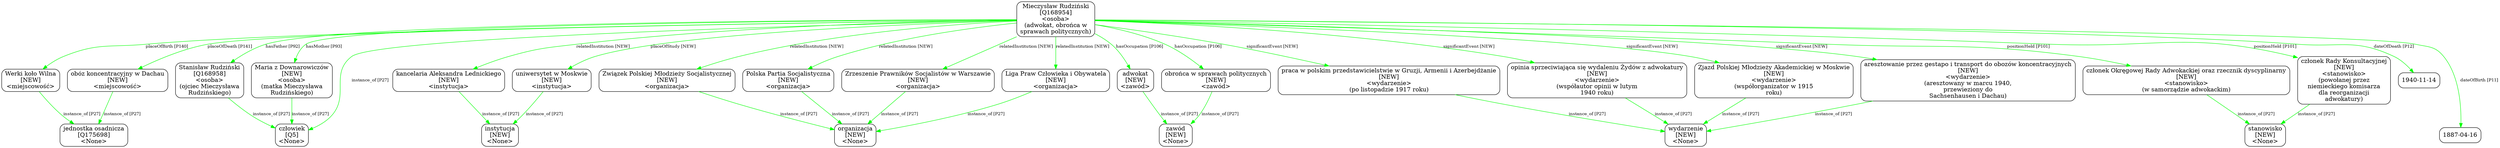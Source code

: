 digraph {
	node [shape=box,
		style=rounded
	];
	edge [fontsize=10];
	"Mieczysław Rudziński
[Q168954]
<osoba>
(adwokat, obrońca w
sprawach politycznych)"	[color=black,
		label="Mieczysław Rudziński
[Q168954]
<osoba>
(adwokat, obrońca w
sprawach politycznych)"];
	"Werki koło Wilna
[NEW]
<miejscowość>"	[color=black,
		label="Werki koło Wilna
[NEW]
<miejscowość>"];
	"Mieczysław Rudziński
[Q168954]
<osoba>
(adwokat, obrońca w
sprawach politycznych)" -> "Werki koło Wilna
[NEW]
<miejscowość>"	[color=green,
		label="placeOfBirth [P140]"];
	"obóz koncentracyjny w Dachau
[NEW]
<miejscowość>"	[color=black,
		label="obóz koncentracyjny w Dachau
[NEW]
<miejscowość>"];
	"Mieczysław Rudziński
[Q168954]
<osoba>
(adwokat, obrońca w
sprawach politycznych)" -> "obóz koncentracyjny w Dachau
[NEW]
<miejscowość>"	[color=green,
		label="placeOfDeath [P141]"];
	"Stanisław Rudziński
[Q168958]
<osoba>
(ojciec Mieczysława
Rudzińskiego)"	[color=black,
		label="Stanisław Rudziński
[Q168958]
<osoba>
(ojciec Mieczysława
Rudzińskiego)"];
	"Mieczysław Rudziński
[Q168954]
<osoba>
(adwokat, obrońca w
sprawach politycznych)" -> "Stanisław Rudziński
[Q168958]
<osoba>
(ojciec Mieczysława
Rudzińskiego)"	[color=green,
		label="hasFather [P92]"];
	"Maria z Downarowiczów
[NEW]
<osoba>
(matka Mieczysława
Rudzińskiego)"	[color=black,
		label="Maria z Downarowiczów
[NEW]
<osoba>
(matka Mieczysława
Rudzińskiego)"];
	"Mieczysław Rudziński
[Q168954]
<osoba>
(adwokat, obrońca w
sprawach politycznych)" -> "Maria z Downarowiczów
[NEW]
<osoba>
(matka Mieczysława
Rudzińskiego)"	[color=green,
		label="hasMother [P93]"];
	"uniwersytet w Moskwie
[NEW]
<instytucja>"	[color=black,
		label="uniwersytet w Moskwie
[NEW]
<instytucja>"];
	"Mieczysław Rudziński
[Q168954]
<osoba>
(adwokat, obrońca w
sprawach politycznych)" -> "uniwersytet w Moskwie
[NEW]
<instytucja>"	[color=green,
		label="placeOfStudy [NEW]"];
	"Związek Polskiej Młodzieży Socjalistycznej
[NEW]
<organizacja>"	[color=black,
		label="Związek Polskiej Młodzieży Socjalistycznej
[NEW]
<organizacja>"];
	"Mieczysław Rudziński
[Q168954]
<osoba>
(adwokat, obrońca w
sprawach politycznych)" -> "Związek Polskiej Młodzieży Socjalistycznej
[NEW]
<organizacja>"	[color=green,
		label="relatedInstitution [NEW]"];
	"kancelaria Aleksandra Lednickiego
[NEW]
<instytucja>"	[color=black,
		label="kancelaria Aleksandra Lednickiego
[NEW]
<instytucja>"];
	"Mieczysław Rudziński
[Q168954]
<osoba>
(adwokat, obrońca w
sprawach politycznych)" -> "kancelaria Aleksandra Lednickiego
[NEW]
<instytucja>"	[color=green,
		label="relatedInstitution [NEW]"];
	"Polska Partia Socjalistyczna
[NEW]
<organizacja>"	[color=black,
		label="Polska Partia Socjalistyczna
[NEW]
<organizacja>"];
	"Mieczysław Rudziński
[Q168954]
<osoba>
(adwokat, obrońca w
sprawach politycznych)" -> "Polska Partia Socjalistyczna
[NEW]
<organizacja>"	[color=green,
		label="relatedInstitution [NEW]"];
	"Zrzeszenie Prawników Socjalistów w Warszawie
[NEW]
<organizacja>"	[color=black,
		label="Zrzeszenie Prawników Socjalistów w Warszawie
[NEW]
<organizacja>"];
	"Mieczysław Rudziński
[Q168954]
<osoba>
(adwokat, obrońca w
sprawach politycznych)" -> "Zrzeszenie Prawników Socjalistów w Warszawie
[NEW]
<organizacja>"	[color=green,
		label="relatedInstitution [NEW]"];
	"Liga Praw Człowieka i Obywatela
[NEW]
<organizacja>"	[color=black,
		label="Liga Praw Człowieka i Obywatela
[NEW]
<organizacja>"];
	"Mieczysław Rudziński
[Q168954]
<osoba>
(adwokat, obrońca w
sprawach politycznych)" -> "Liga Praw Człowieka i Obywatela
[NEW]
<organizacja>"	[color=green,
		label="relatedInstitution [NEW]"];
	"adwokat
[NEW]
<zawód>"	[color=black,
		label="adwokat
[NEW]
<zawód>"];
	"Mieczysław Rudziński
[Q168954]
<osoba>
(adwokat, obrońca w
sprawach politycznych)" -> "adwokat
[NEW]
<zawód>"	[color=green,
		label="hasOccupation [P106]"];
	"obrońca w sprawach politycznych
[NEW]
<zawód>"	[color=black,
		label="obrońca w sprawach politycznych
[NEW]
<zawód>"];
	"Mieczysław Rudziński
[Q168954]
<osoba>
(adwokat, obrońca w
sprawach politycznych)" -> "obrońca w sprawach politycznych
[NEW]
<zawód>"	[color=green,
		label="hasOccupation [P106]"];
	"Zjazd Polskiej Młodzieży Akademickiej w Moskwie
[NEW]
<wydarzenie>
(współorganizator w 1915
roku)"	[color=black,
		label="Zjazd Polskiej Młodzieży Akademickiej w Moskwie
[NEW]
<wydarzenie>
(współorganizator w 1915
roku)"];
	"Mieczysław Rudziński
[Q168954]
<osoba>
(adwokat, obrońca w
sprawach politycznych)" -> "Zjazd Polskiej Młodzieży Akademickiej w Moskwie
[NEW]
<wydarzenie>
(współorganizator w 1915
roku)"	[color=green,
		label="significantEvent [NEW]"];
	"praca w polskim przedstawicielstwie w Gruzji, Armenii i Azerbejdżanie
[NEW]
<wydarzenie>
(po listopadzie 1917 roku)"	[color=black,
		label="praca w polskim przedstawicielstwie w Gruzji, Armenii i Azerbejdżanie
[NEW]
<wydarzenie>
(po listopadzie 1917 roku)"];
	"Mieczysław Rudziński
[Q168954]
<osoba>
(adwokat, obrońca w
sprawach politycznych)" -> "praca w polskim przedstawicielstwie w Gruzji, Armenii i Azerbejdżanie
[NEW]
<wydarzenie>
(po listopadzie 1917 roku)"	[color=green,
		label="significantEvent [NEW]"];
	"członek Okręgowej Rady Adwokackiej oraz rzecznik dyscyplinarny
[NEW]
<stanowisko>
(w samorządzie adwokackim)"	[color=black,
		label="członek Okręgowej Rady Adwokackiej oraz rzecznik dyscyplinarny
[NEW]
<stanowisko>
(w samorządzie adwokackim)"];
	"Mieczysław Rudziński
[Q168954]
<osoba>
(adwokat, obrońca w
sprawach politycznych)" -> "członek Okręgowej Rady Adwokackiej oraz rzecznik dyscyplinarny
[NEW]
<stanowisko>
(w samorządzie adwokackim)"	[color=green,
		label="positionHeld [P101]"];
	"aresztowanie przez gestapo i transport do obozów koncentracyjnych
[NEW]
<wydarzenie>
(aresztowany w marcu 1940,
przewieziony do
\
Sachsenhausen i Dachau)"	[color=black,
		label="aresztowanie przez gestapo i transport do obozów koncentracyjnych
[NEW]
<wydarzenie>
(aresztowany w marcu 1940,
przewieziony do
\
Sachsenhausen i Dachau)"];
	"Mieczysław Rudziński
[Q168954]
<osoba>
(adwokat, obrońca w
sprawach politycznych)" -> "aresztowanie przez gestapo i transport do obozów koncentracyjnych
[NEW]
<wydarzenie>
(aresztowany w marcu 1940,
przewieziony do
\
Sachsenhausen i Dachau)"	[color=green,
		label="significantEvent [NEW]"];
	"członek Rady Konsultacyjnej
[NEW]
<stanowisko>
(powołanej przez
niemieckiego komisarza
dla reorganizacji
adwokatury)"	[color=black,
		label="członek Rady Konsultacyjnej
[NEW]
<stanowisko>
(powołanej przez
niemieckiego komisarza
dla reorganizacji
adwokatury)"];
	"Mieczysław Rudziński
[Q168954]
<osoba>
(adwokat, obrońca w
sprawach politycznych)" -> "członek Rady Konsultacyjnej
[NEW]
<stanowisko>
(powołanej przez
niemieckiego komisarza
dla reorganizacji
adwokatury)"	[color=green,
		label="positionHeld [P101]"];
	"opinia sprzeciwiająca się wydaleniu Żydów z adwokatury
[NEW]
<wydarzenie>
(współautor opinii w lutym
1940 roku)"	[color=black,
		label="opinia sprzeciwiająca się wydaleniu Żydów z adwokatury
[NEW]
<wydarzenie>
(współautor opinii w lutym
1940 roku)"];
	"Mieczysław Rudziński
[Q168954]
<osoba>
(adwokat, obrońca w
sprawach politycznych)" -> "opinia sprzeciwiająca się wydaleniu Żydów z adwokatury
[NEW]
<wydarzenie>
(współautor opinii w lutym
1940 roku)"	[color=green,
		label="significantEvent [NEW]"];
	"Mieczysław Rudziński
[Q168954]
<osoba>
(adwokat, obrońca w
sprawach politycznych)" -> "człowiek
[Q5]
<None>"	[color=green,
		label="instance_of [P27]"];
	"Mieczysław Rudziński
[Q168954]
<osoba>
(adwokat, obrońca w
sprawach politycznych)" -> "1940-11-14"	[color=green,
		label="dateOfDeath [P12]",
		minlen=1];
	"Mieczysław Rudziński
[Q168954]
<osoba>
(adwokat, obrońca w
sprawach politycznych)" -> "1887-04-16"	[color=green,
		label="dateOfBirth [P11]",
		minlen=2];
	"Werki koło Wilna
[NEW]
<miejscowość>" -> "jednostka osadnicza
[Q175698]
<None>"	[color=green,
		label="instance_of [P27]"];
	"obóz koncentracyjny w Dachau
[NEW]
<miejscowość>" -> "jednostka osadnicza
[Q175698]
<None>"	[color=green,
		label="instance_of [P27]"];
	"Stanisław Rudziński
[Q168958]
<osoba>
(ojciec Mieczysława
Rudzińskiego)" -> "człowiek
[Q5]
<None>"	[color=green,
		label="instance_of [P27]"];
	"Maria z Downarowiczów
[NEW]
<osoba>
(matka Mieczysława
Rudzińskiego)" -> "człowiek
[Q5]
<None>"	[color=green,
		label="instance_of [P27]"];
	"uniwersytet w Moskwie
[NEW]
<instytucja>" -> "instytucja
[NEW]
<None>"	[color=green,
		label="instance_of [P27]"];
	"Związek Polskiej Młodzieży Socjalistycznej
[NEW]
<organizacja>" -> "organizacja
[NEW]
<None>"	[color=green,
		label="instance_of [P27]"];
	"kancelaria Aleksandra Lednickiego
[NEW]
<instytucja>" -> "instytucja
[NEW]
<None>"	[color=green,
		label="instance_of [P27]"];
	"Polska Partia Socjalistyczna
[NEW]
<organizacja>" -> "organizacja
[NEW]
<None>"	[color=green,
		label="instance_of [P27]"];
	"Zrzeszenie Prawników Socjalistów w Warszawie
[NEW]
<organizacja>" -> "organizacja
[NEW]
<None>"	[color=green,
		label="instance_of [P27]"];
	"Liga Praw Człowieka i Obywatela
[NEW]
<organizacja>" -> "organizacja
[NEW]
<None>"	[color=green,
		label="instance_of [P27]"];
	"adwokat
[NEW]
<zawód>" -> "zawód
[NEW]
<None>"	[color=green,
		label="instance_of [P27]"];
	"obrońca w sprawach politycznych
[NEW]
<zawód>" -> "zawód
[NEW]
<None>"	[color=green,
		label="instance_of [P27]"];
	"Zjazd Polskiej Młodzieży Akademickiej w Moskwie
[NEW]
<wydarzenie>
(współorganizator w 1915
roku)" -> "wydarzenie
[NEW]
<None>"	[color=green,
		label="instance_of [P27]"];
	"praca w polskim przedstawicielstwie w Gruzji, Armenii i Azerbejdżanie
[NEW]
<wydarzenie>
(po listopadzie 1917 roku)" -> "wydarzenie
[NEW]
<None>"	[color=green,
		label="instance_of [P27]"];
	"członek Okręgowej Rady Adwokackiej oraz rzecznik dyscyplinarny
[NEW]
<stanowisko>
(w samorządzie adwokackim)" -> "stanowisko
[NEW]
<None>"	[color=green,
		label="instance_of [P27]"];
	"aresztowanie przez gestapo i transport do obozów koncentracyjnych
[NEW]
<wydarzenie>
(aresztowany w marcu 1940,
przewieziony do
\
Sachsenhausen i Dachau)" -> "wydarzenie
[NEW]
<None>"	[color=green,
		label="instance_of [P27]"];
	"członek Rady Konsultacyjnej
[NEW]
<stanowisko>
(powołanej przez
niemieckiego komisarza
dla reorganizacji
adwokatury)" -> "stanowisko
[NEW]
<None>"	[color=green,
		label="instance_of [P27]"];
	"opinia sprzeciwiająca się wydaleniu Żydów z adwokatury
[NEW]
<wydarzenie>
(współautor opinii w lutym
1940 roku)" -> "wydarzenie
[NEW]
<None>"	[color=green,
		label="instance_of [P27]"];
}
